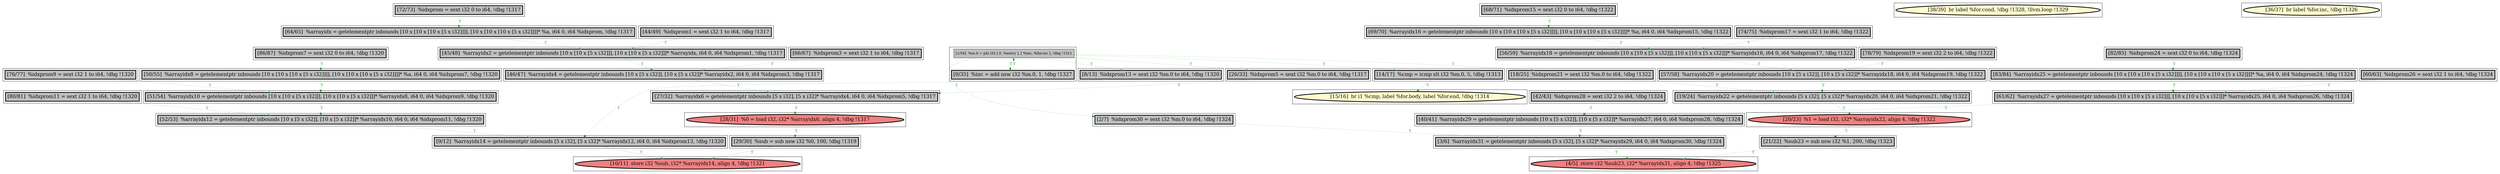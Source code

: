 
digraph G {



node440->node465 [style=dotted,color=forestgreen,label="T",fontcolor=forestgreen ]
node442->node439 [style=dotted,color=forestgreen,label="T",fontcolor=forestgreen ]
node443->node455 [style=dotted,color=forestgreen,label="T",fontcolor=forestgreen ]
node438->node430 [style=dotted,color=forestgreen,label="T",fontcolor=forestgreen ]
node462->node453 [style=dotted,color=forestgreen,label="T",fontcolor=forestgreen ]
node429->node454 [style=dotted,color=forestgreen,label="T",fontcolor=forestgreen ]
node458->node426 [style=dotted,color=forestgreen,label="T",fontcolor=forestgreen ]
node445->node436 [style=dotted,color=forestgreen,label="T",fontcolor=forestgreen ]
node437->node446 [style=dotted,color=forestgreen,label="T",fontcolor=forestgreen ]
node446->node439 [style=dotted,color=forestgreen,label="T",fontcolor=forestgreen ]
node451->node433 [style=dotted,color=forestgreen,label="T",fontcolor=forestgreen ]
node457->node460 [style=dotted,color=forestgreen,label="T",fontcolor=forestgreen ]
node434->node447 [style=dotted,color=forestgreen,label="T",fontcolor=forestgreen ]
node447->node440 [style=dotted,color=forestgreen,label="T",fontcolor=forestgreen ]
node461->node437 [style=dotted,color=forestgreen,label="T",fontcolor=forestgreen ]
node435->node429 [style=dotted,color=forestgreen,label="T",fontcolor=forestgreen ]
node458->node457 [style=dotted,color=forestgreen,label="T",fontcolor=forestgreen ]
node466->node467 [style=dotted,color=forestgreen,label="T",fontcolor=forestgreen ]
node444->node440 [style=dotted,color=forestgreen,label="T",fontcolor=forestgreen ]
node460->node462 [style=dotted,color=forestgreen,label="T",fontcolor=forestgreen ]
node463->node465 [style=dotted,color=forestgreen,label="T",fontcolor=forestgreen ]
node449->node427 [style=dotted,color=forestgreen,label="T",fontcolor=forestgreen ]
node459->node458 [style=dotted,color=forestgreen,label="T",fontcolor=forestgreen ]
node432->node454 [style=dotted,color=forestgreen,label="T",fontcolor=forestgreen ]
node467->node443 [style=dotted,color=forestgreen,label="T",fontcolor=forestgreen ]
node465->node451 [style=dotted,color=forestgreen,label="T",fontcolor=forestgreen ]
node441->node446 [style=dotted,color=forestgreen,label="T",fontcolor=forestgreen ]
node424->node455 [style=dotted,color=forestgreen,label="T",fontcolor=forestgreen ]
node454->node424 [style=dotted,color=forestgreen,label="T",fontcolor=forestgreen ]
node458->node464 [style=dotted,color=forestgreen,label="T",fontcolor=forestgreen ]
node430->node445 [style=dotted,color=forestgreen,label="T",fontcolor=forestgreen ]
node450->node445 [style=dotted,color=forestgreen,label="T",fontcolor=forestgreen ]
node453->node433 [style=dotted,color=forestgreen,label="T",fontcolor=forestgreen ]
node431->node435 [style=dotted,color=forestgreen,label="T",fontcolor=forestgreen ]
node458->node449 [style=dotted,color=forestgreen,label="T",fontcolor=forestgreen ]
node425->node424 [style=dotted,color=forestgreen,label="T",fontcolor=forestgreen ]
node439->node466 [style=dotted,color=forestgreen,label="T",fontcolor=forestgreen ]
node458->node425 [style=dotted,color=forestgreen,label="T",fontcolor=forestgreen ]
node428->node429 [style=dotted,color=forestgreen,label="T",fontcolor=forestgreen ]
node458->node459 [style=dotted,color=forestgreen,label="T",fontcolor=forestgreen ]
node436->node460 [style=dotted,color=forestgreen,label="T",fontcolor=forestgreen ]
node426->node451 [style=dotted,color=forestgreen,label="T",fontcolor=forestgreen ]
node464->node466 [style=dotted,color=forestgreen,label="T",fontcolor=forestgreen ]
node452->node436 [style=dotted,color=forestgreen,label="T",fontcolor=forestgreen ]


subgraph cluster41 {


node466 [penwidth=3.0,fontsize=20,fillcolor=grey,label="[19/24]  %arrayidx22 = getelementptr inbounds [5 x i32], [5 x i32]* %arrayidx20, i64 0, i64 %idxprom21, !dbg !1322",shape=rectangle,style=filled ]



}

subgraph cluster39 {


node464 [penwidth=3.0,fontsize=20,fillcolor=grey,label="[18/25]  %idxprom21 = sext i32 %m.0 to i64, !dbg !1322",shape=rectangle,style=filled ]



}

subgraph cluster38 {


node463 [penwidth=3.0,fontsize=20,fillcolor=grey,label="[80/81]  %idxprom11 = sext i32 1 to i64, !dbg !1320",shape=rectangle,style=filled ]



}

subgraph cluster37 {


node462 [penwidth=3.0,fontsize=20,fillcolor=lightcoral,label="[28/31]  %0 = load i32, i32* %arrayidx6, align 4, !dbg !1317",shape=ellipse,style=filled ]



}

subgraph cluster36 {


node461 [penwidth=3.0,fontsize=20,fillcolor=grey,label="[68/71]  %idxprom15 = sext i32 0 to i64, !dbg !1322",shape=rectangle,style=filled ]



}

subgraph cluster15 {


node439 [penwidth=3.0,fontsize=20,fillcolor=grey,label="[57/58]  %arrayidx20 = getelementptr inbounds [10 x [5 x i32]], [10 x [5 x i32]]* %arrayidx18, i64 0, i64 %idxprom19, !dbg !1322",shape=rectangle,style=filled ]



}

subgraph cluster40 {


node465 [penwidth=3.0,fontsize=20,fillcolor=grey,label="[52/53]  %arrayidx12 = getelementptr inbounds [10 x [5 x i32]], [10 x [5 x i32]]* %arrayidx10, i64 0, i64 %idxprom11, !dbg !1320",shape=rectangle,style=filled ]



}

subgraph cluster35 {


node460 [penwidth=3.0,fontsize=20,fillcolor=grey,label="[27/32]  %arrayidx6 = getelementptr inbounds [5 x i32], [5 x i32]* %arrayidx4, i64 0, i64 %idxprom5, !dbg !1317",shape=rectangle,style=filled ]



}

subgraph cluster42 {


node467 [penwidth=3.0,fontsize=20,fillcolor=lightcoral,label="[20/23]  %1 = load i32, i32* %arrayidx22, align 4, !dbg !1322",shape=ellipse,style=filled ]



}

subgraph cluster11 {


node435 [penwidth=3.0,fontsize=20,fillcolor=grey,label="[83/84]  %arrayidx25 = getelementptr inbounds [10 x [10 x [10 x [5 x i32]]]], [10 x [10 x [10 x [5 x i32]]]]* %a, i64 0, i64 %idxprom24, !dbg !1324",shape=rectangle,style=filled ]



}

subgraph cluster19 {


node443 [penwidth=3.0,fontsize=20,fillcolor=grey,label="[21/22]  %sub23 = sub nsw i32 %1, 200, !dbg !1323",shape=rectangle,style=filled ]



}

subgraph cluster9 {


node433 [penwidth=3.0,fontsize=20,fillcolor=lightcoral,label="[10/11]  store i32 %sub, i32* %arrayidx14, align 4, !dbg !1321",shape=ellipse,style=filled ]



}

subgraph cluster8 {


node432 [penwidth=3.0,fontsize=20,fillcolor=grey,label="[42/43]  %idxprom28 = sext i32 2 to i64, !dbg !1324",shape=rectangle,style=filled ]



}

subgraph cluster10 {


node434 [penwidth=3.0,fontsize=20,fillcolor=grey,label="[86/87]  %idxprom7 = sext i32 0 to i64, !dbg !1320",shape=rectangle,style=filled ]



}

subgraph cluster23 {


node447 [penwidth=3.0,fontsize=20,fillcolor=grey,label="[50/55]  %arrayidx8 = getelementptr inbounds [10 x [10 x [10 x [5 x i32]]]], [10 x [10 x [10 x [5 x i32]]]]* %a, i64 0, i64 %idxprom7, !dbg !1320",shape=rectangle,style=filled ]



}

subgraph cluster7 {


node431 [penwidth=3.0,fontsize=20,fillcolor=grey,label="[82/85]  %idxprom24 = sext i32 0 to i64, !dbg !1324",shape=rectangle,style=filled ]



}

subgraph cluster14 {


node438 [penwidth=3.0,fontsize=20,fillcolor=grey,label="[72/73]  %idxprom = sext i32 0 to i64, !dbg !1317",shape=rectangle,style=filled ]



}

subgraph cluster6 {


node430 [penwidth=3.0,fontsize=20,fillcolor=grey,label="[64/65]  %arrayidx = getelementptr inbounds [10 x [10 x [10 x [5 x i32]]]], [10 x [10 x [10 x [5 x i32]]]]* %a, i64 0, i64 %idxprom, !dbg !1317",shape=rectangle,style=filled ]



}

subgraph cluster30 {


node454 [penwidth=3.0,fontsize=20,fillcolor=grey,label="[40/41]  %arrayidx29 = getelementptr inbounds [10 x [5 x i32]], [10 x [5 x i32]]* %arrayidx27, i64 0, i64 %idxprom28, !dbg !1324",shape=rectangle,style=filled ]



}

subgraph cluster31 {


node455 [penwidth=3.0,fontsize=20,fillcolor=lightcoral,label="[4/5]  store i32 %sub23, i32* %arrayidx31, align 4, !dbg !1325",shape=ellipse,style=filled ]



}

subgraph cluster0 {


node424 [penwidth=3.0,fontsize=20,fillcolor=grey,label="[3/6]  %arrayidx31 = getelementptr inbounds [5 x i32], [5 x i32]* %arrayidx29, i64 0, i64 %idxprom30, !dbg !1324",shape=rectangle,style=filled ]



}

subgraph cluster13 {


node437 [penwidth=3.0,fontsize=20,fillcolor=grey,label="[69/70]  %arrayidx16 = getelementptr inbounds [10 x [10 x [10 x [5 x i32]]]], [10 x [10 x [10 x [5 x i32]]]]* %a, i64 0, i64 %idxprom15, !dbg !1322",shape=rectangle,style=filled ]



}

subgraph cluster5 {


node429 [penwidth=3.0,fontsize=20,fillcolor=grey,label="[61/62]  %arrayidx27 = getelementptr inbounds [10 x [10 x [5 x i32]]], [10 x [10 x [5 x i32]]]* %arrayidx25, i64 0, i64 %idxprom26, !dbg !1324",shape=rectangle,style=filled ]



}

subgraph cluster1 {


node425 [penwidth=3.0,fontsize=20,fillcolor=grey,label="[2/7]  %idxprom30 = sext i32 %m.0 to i64, !dbg !1324",shape=rectangle,style=filled ]



}

subgraph cluster32 {


node456 [penwidth=3.0,fontsize=20,fillcolor=lemonchiffon,label="[38/39]  br label %for.cond, !dbg !1328, !llvm.loop !1329",shape=ellipse,style=filled ]



}

subgraph cluster3 {


node427 [penwidth=3.0,fontsize=20,fillcolor=lemonchiffon,label="[15/16]  br i1 %cmp, label %for.body, label %for.end, !dbg !1314",shape=ellipse,style=filled ]



}

subgraph cluster4 {


node428 [penwidth=3.0,fontsize=20,fillcolor=grey,label="[60/63]  %idxprom26 = sext i32 1 to i64, !dbg !1324",shape=rectangle,style=filled ]



}

subgraph cluster17 {


node441 [penwidth=3.0,fontsize=20,fillcolor=grey,label="[74/75]  %idxprom17 = sext i32 1 to i64, !dbg !1322",shape=rectangle,style=filled ]



}

subgraph cluster16 {


node440 [penwidth=3.0,fontsize=20,fillcolor=grey,label="[51/54]  %arrayidx10 = getelementptr inbounds [10 x [10 x [5 x i32]]], [10 x [10 x [5 x i32]]]* %arrayidx8, i64 0, i64 %idxprom9, !dbg !1320",shape=rectangle,style=filled ]



}

subgraph cluster2 {


node426 [penwidth=3.0,fontsize=20,fillcolor=grey,label="[8/13]  %idxprom13 = sext i32 %m.0 to i64, !dbg !1320",shape=rectangle,style=filled ]



}

subgraph cluster34 {


node459 [penwidth=3.0,fontsize=20,fillcolor=grey,label="[0/35]  %inc = add nsw i32 %m.0, 1, !dbg !1327",shape=rectangle,style=filled ]
node458 [fillcolor=grey,label="[1/34]  %m.0 = phi i32 [ 0, %entry ], [ %inc, %for.inc ], !dbg !1311",shape=rectangle,style=filled ]



}

subgraph cluster22 {


node446 [penwidth=3.0,fontsize=20,fillcolor=grey,label="[56/59]  %arrayidx18 = getelementptr inbounds [10 x [10 x [5 x i32]]], [10 x [10 x [5 x i32]]]* %arrayidx16, i64 0, i64 %idxprom17, !dbg !1322",shape=rectangle,style=filled ]



}

subgraph cluster25 {


node449 [penwidth=3.0,fontsize=20,fillcolor=grey,label="[14/17]  %cmp = icmp slt i32 %m.0, 5, !dbg !1313",shape=rectangle,style=filled ]



}

subgraph cluster18 {


node442 [penwidth=3.0,fontsize=20,fillcolor=grey,label="[78/79]  %idxprom19 = sext i32 2 to i64, !dbg !1322",shape=rectangle,style=filled ]



}

subgraph cluster29 {


node453 [penwidth=3.0,fontsize=20,fillcolor=grey,label="[29/30]  %sub = sub nsw i32 %0, 100, !dbg !1319",shape=rectangle,style=filled ]



}

subgraph cluster20 {


node444 [penwidth=3.0,fontsize=20,fillcolor=grey,label="[76/77]  %idxprom9 = sext i32 1 to i64, !dbg !1320",shape=rectangle,style=filled ]



}

subgraph cluster26 {


node450 [penwidth=3.0,fontsize=20,fillcolor=grey,label="[44/49]  %idxprom1 = sext i32 1 to i64, !dbg !1317",shape=rectangle,style=filled ]



}

subgraph cluster24 {


node448 [penwidth=3.0,fontsize=20,fillcolor=lemonchiffon,label="[36/37]  br label %for.inc, !dbg !1326",shape=ellipse,style=filled ]



}

subgraph cluster28 {


node452 [penwidth=3.0,fontsize=20,fillcolor=grey,label="[66/67]  %idxprom3 = sext i32 1 to i64, !dbg !1317",shape=rectangle,style=filled ]



}

subgraph cluster27 {


node451 [penwidth=3.0,fontsize=20,fillcolor=grey,label="[9/12]  %arrayidx14 = getelementptr inbounds [5 x i32], [5 x i32]* %arrayidx12, i64 0, i64 %idxprom13, !dbg !1320",shape=rectangle,style=filled ]



}

subgraph cluster21 {


node445 [penwidth=3.0,fontsize=20,fillcolor=grey,label="[45/48]  %arrayidx2 = getelementptr inbounds [10 x [10 x [5 x i32]]], [10 x [10 x [5 x i32]]]* %arrayidx, i64 0, i64 %idxprom1, !dbg !1317",shape=rectangle,style=filled ]



}

subgraph cluster12 {


node436 [penwidth=3.0,fontsize=20,fillcolor=grey,label="[46/47]  %arrayidx4 = getelementptr inbounds [10 x [5 x i32]], [10 x [5 x i32]]* %arrayidx2, i64 0, i64 %idxprom3, !dbg !1317",shape=rectangle,style=filled ]



}

subgraph cluster33 {


node457 [penwidth=3.0,fontsize=20,fillcolor=grey,label="[26/33]  %idxprom5 = sext i32 %m.0 to i64, !dbg !1317",shape=rectangle,style=filled ]



}

}
